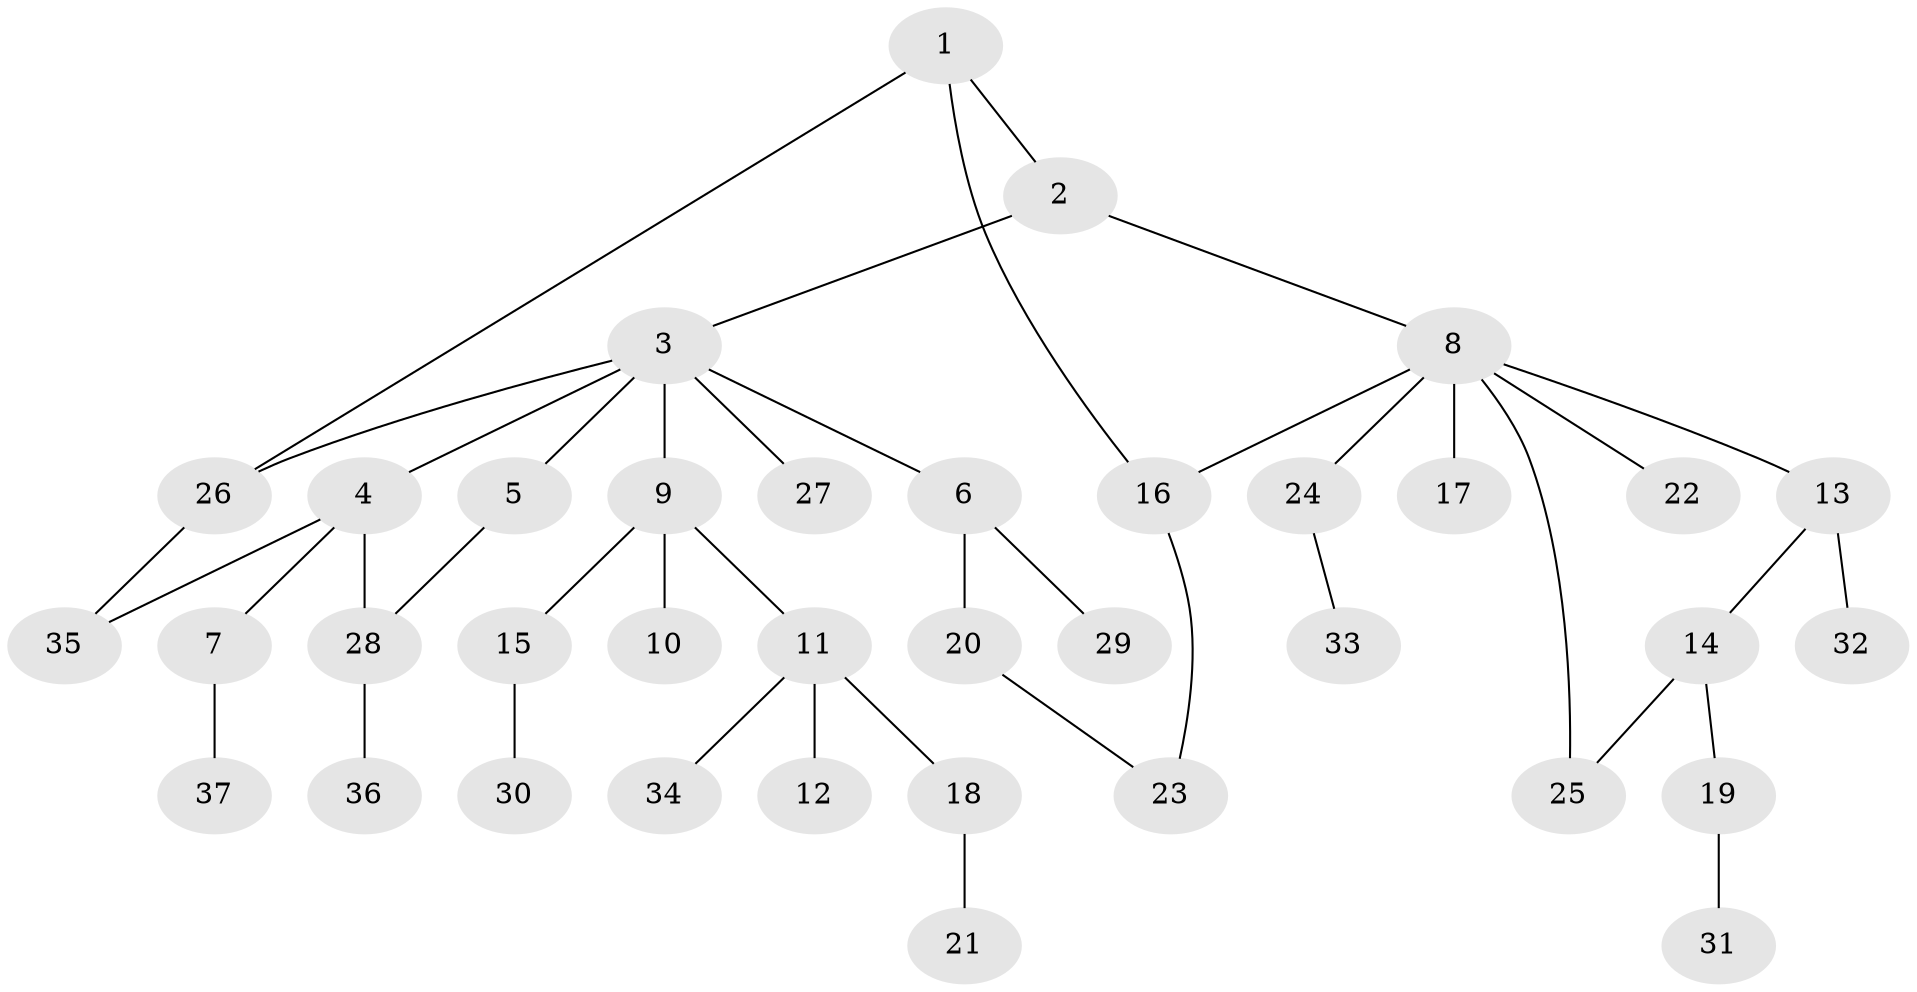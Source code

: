 // original degree distribution, {3: 0.14166666666666666, 5: 0.05, 6: 0.025, 4: 0.05, 8: 0.008333333333333333, 2: 0.26666666666666666, 1: 0.4583333333333333}
// Generated by graph-tools (version 1.1) at 2025/49/03/04/25 22:49:04]
// undirected, 37 vertices, 42 edges
graph export_dot {
  node [color=gray90,style=filled];
  1;
  2;
  3;
  4;
  5;
  6;
  7;
  8;
  9;
  10;
  11;
  12;
  13;
  14;
  15;
  16;
  17;
  18;
  19;
  20;
  21;
  22;
  23;
  24;
  25;
  26;
  27;
  28;
  29;
  30;
  31;
  32;
  33;
  34;
  35;
  36;
  37;
  1 -- 2 [weight=1.0];
  1 -- 16 [weight=1.0];
  1 -- 26 [weight=1.0];
  2 -- 3 [weight=1.0];
  2 -- 8 [weight=1.0];
  3 -- 4 [weight=1.0];
  3 -- 5 [weight=1.0];
  3 -- 6 [weight=1.0];
  3 -- 9 [weight=1.0];
  3 -- 26 [weight=1.0];
  3 -- 27 [weight=1.0];
  4 -- 7 [weight=1.0];
  4 -- 28 [weight=1.0];
  4 -- 35 [weight=1.0];
  5 -- 28 [weight=1.0];
  6 -- 20 [weight=2.0];
  6 -- 29 [weight=1.0];
  7 -- 37 [weight=1.0];
  8 -- 13 [weight=1.0];
  8 -- 16 [weight=1.0];
  8 -- 17 [weight=1.0];
  8 -- 22 [weight=1.0];
  8 -- 24 [weight=1.0];
  8 -- 25 [weight=1.0];
  9 -- 10 [weight=1.0];
  9 -- 11 [weight=3.0];
  9 -- 15 [weight=1.0];
  11 -- 12 [weight=1.0];
  11 -- 18 [weight=1.0];
  11 -- 34 [weight=1.0];
  13 -- 14 [weight=1.0];
  13 -- 32 [weight=1.0];
  14 -- 19 [weight=1.0];
  14 -- 25 [weight=1.0];
  15 -- 30 [weight=1.0];
  16 -- 23 [weight=1.0];
  18 -- 21 [weight=2.0];
  19 -- 31 [weight=1.0];
  20 -- 23 [weight=1.0];
  24 -- 33 [weight=1.0];
  26 -- 35 [weight=1.0];
  28 -- 36 [weight=1.0];
}
